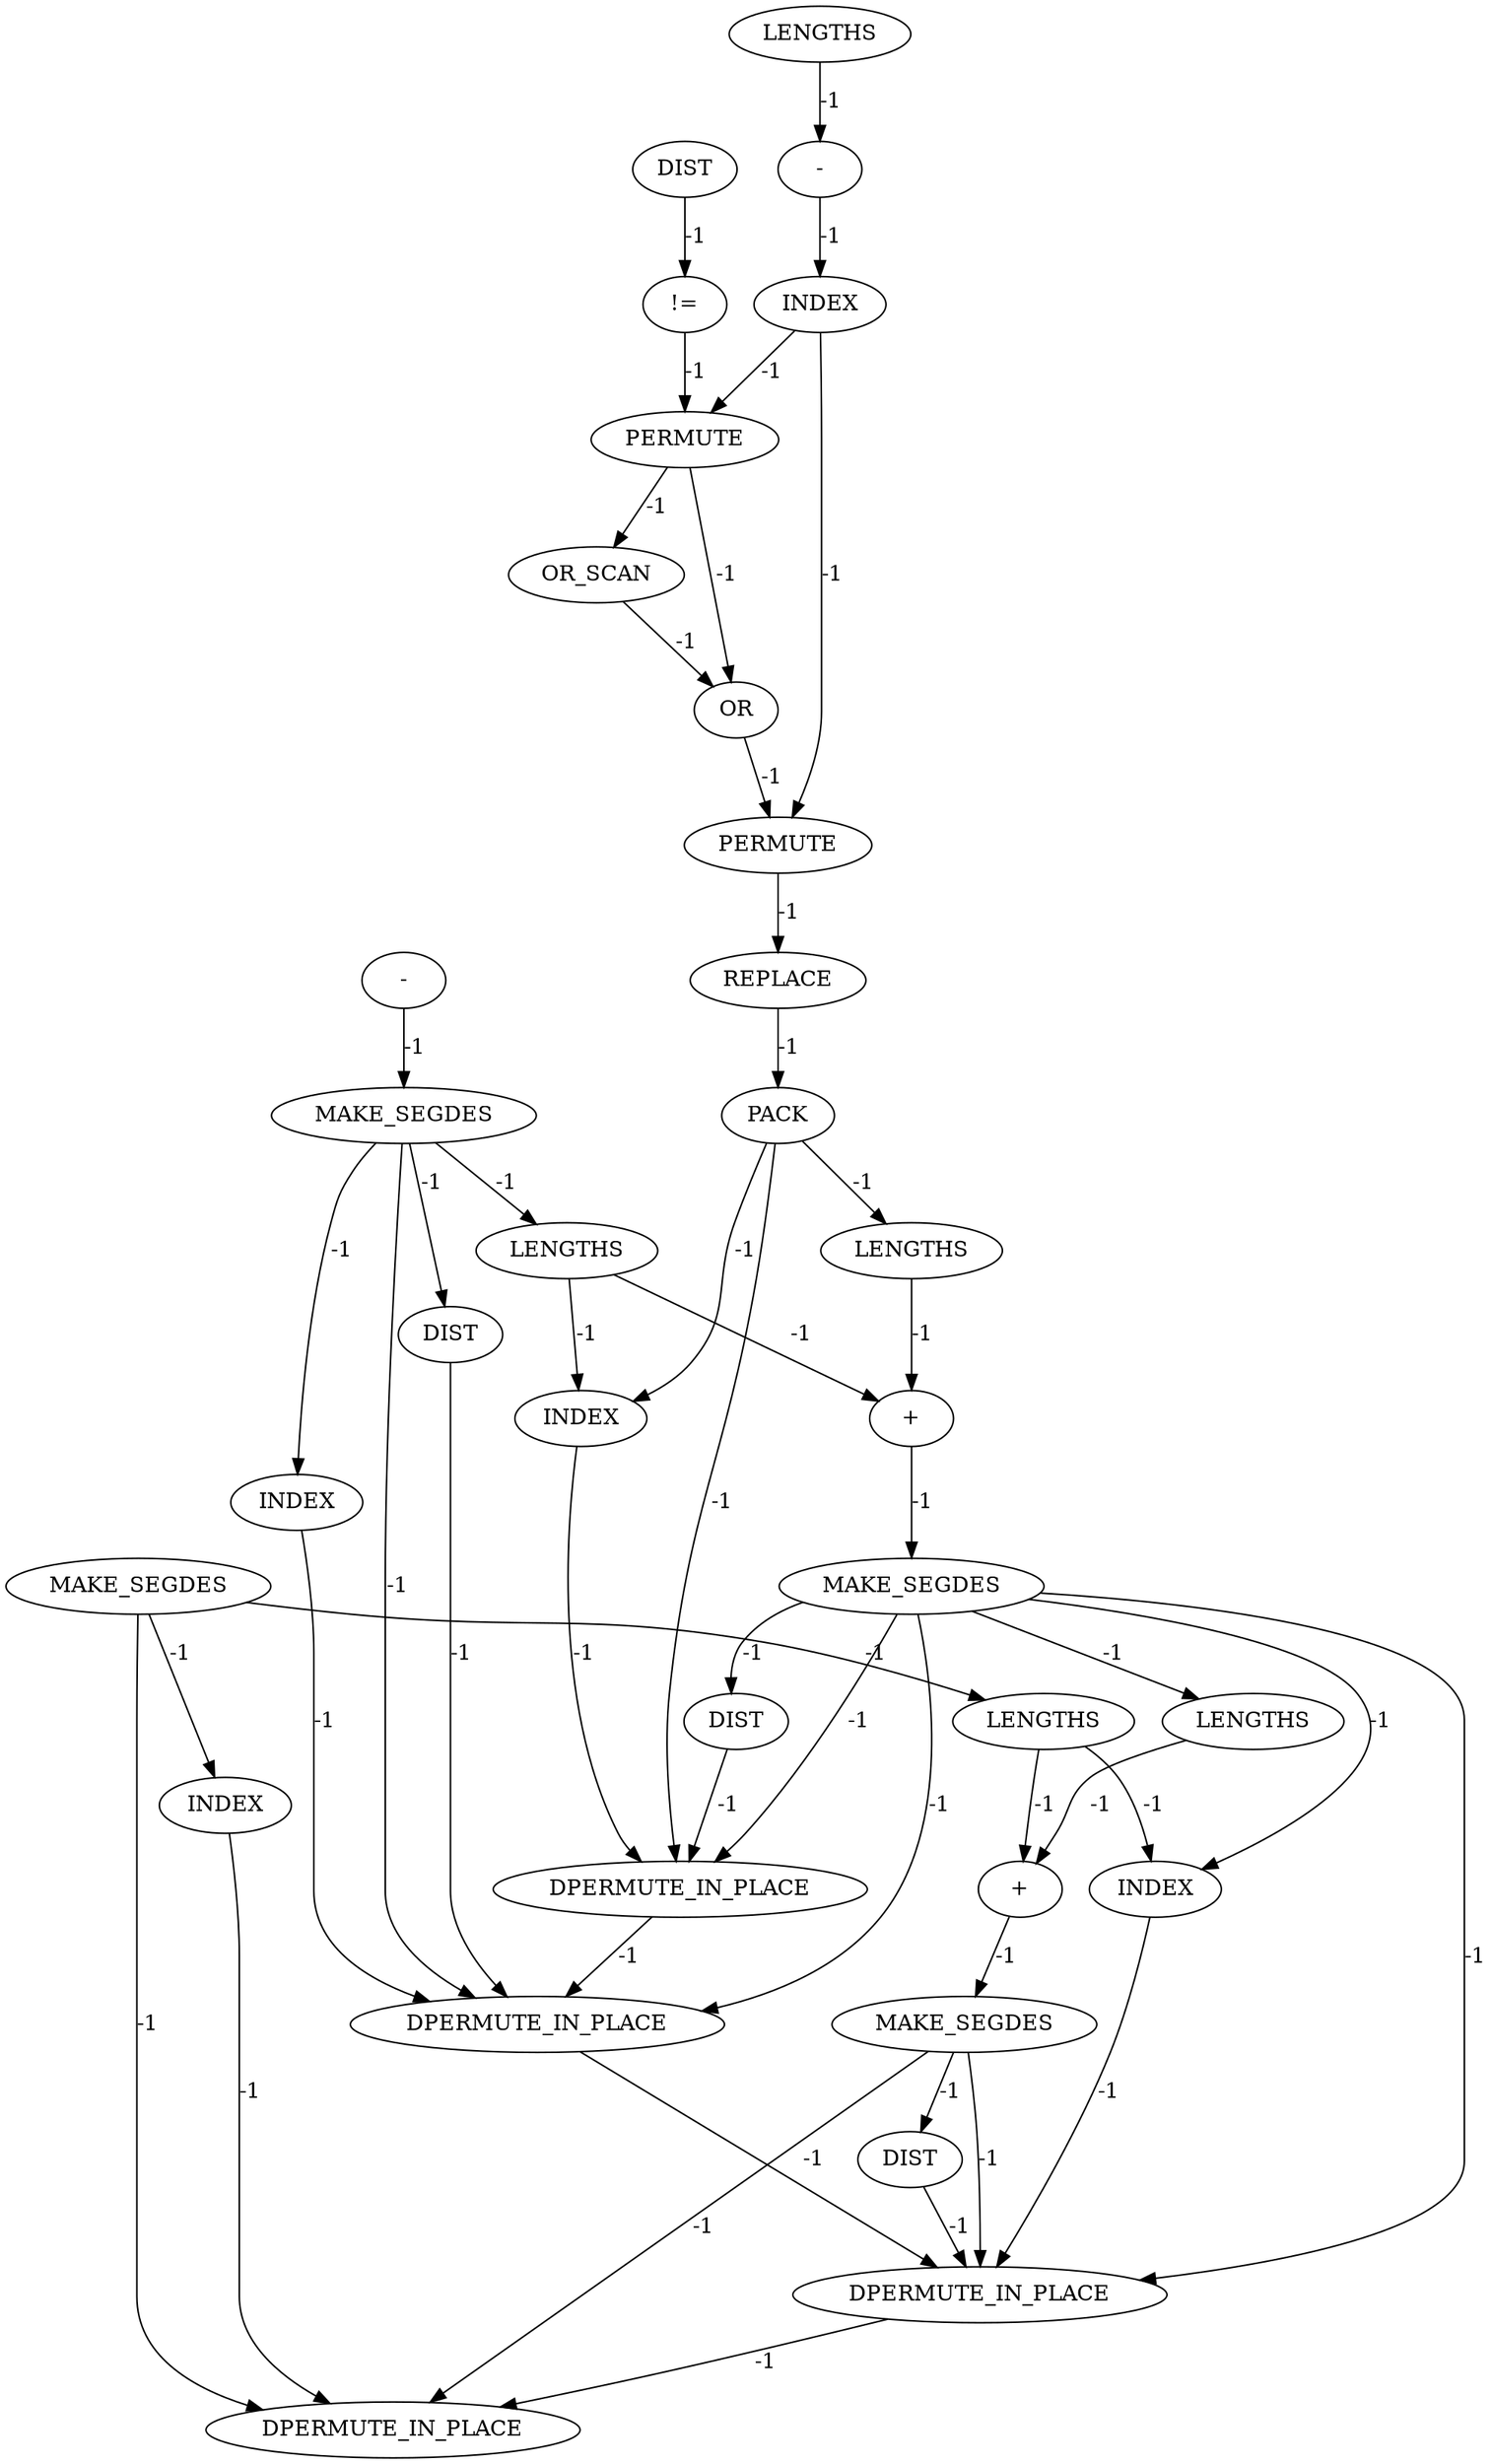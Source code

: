 digraph {
	maximal_independent_set_large_grid_INST_4944 [label=MAKE_SEGDES cost=0]
	maximal_independent_set_large_grid_INST_4817 [label="!=" cost=0]
	maximal_independent_set_large_grid_INST_4805 [label=DIST cost=0]
	maximal_independent_set_large_grid_INST_4799 [label=MAKE_SEGDES cost=0]
	maximal_independent_set_large_grid_INST_5016 [label=DIST cost=0]
	maximal_independent_set_large_grid_INST_4821 [label=LENGTHS cost=0]
	maximal_independent_set_large_grid_INST_4950 [label=DIST cost=0]
	maximal_independent_set_large_grid_INST_4939 [label="+" cost=0]
	maximal_independent_set_large_grid_INST_1201 [label=MAKE_SEGDES cost=0]
	maximal_independent_set_large_grid_INST_6011 [label=DPERMUTE_IN_PLACE cost=0]
	maximal_independent_set_large_grid_INST_4878 [label=PERMUTE cost=0]
	maximal_independent_set_large_grid_INST_4831 [label=INDEX cost=0]
	maximal_independent_set_large_grid_INST_4938 [label=LENGTHS cost=0]
	maximal_independent_set_large_grid_INST_4916 [label=INDEX cost=0]
	maximal_independent_set_large_grid_INST_6012 [label=DPERMUTE_IN_PLACE cost=0]
	maximal_independent_set_large_grid_INST_4814 [label=DIST cost=0]
	maximal_independent_set_large_grid_INST_4823 [label="-" cost=0]
	maximal_independent_set_large_grid_INST_6010 [label=DPERMUTE_IN_PLACE cost=0]
	maximal_independent_set_large_grid_INST_4887 [label=REPLACE cost=0]
	maximal_independent_set_large_grid_INST_5005 [label="+" cost=0]
	maximal_independent_set_large_grid_INST_4843 [label=OR_SCAN cost=0]
	maximal_independent_set_large_grid_INST_4982 [label=INDEX cost=0]
	maximal_independent_set_large_grid_INST_4928 [label=INDEX cost=0]
	maximal_independent_set_large_grid_INST_6009 [label=DPERMUTE_IN_PLACE cost=0]
	maximal_independent_set_large_grid_INST_5004 [label=LENGTHS cost=0]
	maximal_independent_set_large_grid_INST_4994 [label=INDEX cost=0]
	maximal_independent_set_large_grid_INST_4986 [label=LENGTHS cost=0]
	maximal_independent_set_large_grid_INST_4856 [label=OR cost=0]
	maximal_independent_set_large_grid_INST_4904 [label=PACK cost=0]
	maximal_independent_set_large_grid_INST_4839 [label=PERMUTE cost=0]
	maximal_independent_set_large_grid_INST_4920 [label=LENGTHS cost=0]
	maximal_independent_set_large_grid_INST_4798 [label="-" cost=0]
	maximal_independent_set_large_grid_INST_5010 [label=MAKE_SEGDES cost=0]
	maximal_independent_set_large_grid_INST_4944 -> maximal_independent_set_large_grid_INST_4950 [label=-1 cost=-1]
	maximal_independent_set_large_grid_INST_4944 -> maximal_independent_set_large_grid_INST_6009 [label=-1 cost=-1]
	maximal_independent_set_large_grid_INST_4944 -> maximal_independent_set_large_grid_INST_6010 [label=-1 cost=-1]
	maximal_independent_set_large_grid_INST_4944 -> maximal_independent_set_large_grid_INST_4994 [label=-1 cost=-1]
	maximal_independent_set_large_grid_INST_4944 -> maximal_independent_set_large_grid_INST_5004 [label=-1 cost=-1]
	maximal_independent_set_large_grid_INST_4944 -> maximal_independent_set_large_grid_INST_6011 [label=-1 cost=-1]
	maximal_independent_set_large_grid_INST_4817 -> maximal_independent_set_large_grid_INST_4839 [label=-1 cost=-1]
	maximal_independent_set_large_grid_INST_4805 -> maximal_independent_set_large_grid_INST_6010 [label=-1 cost=-1]
	maximal_independent_set_large_grid_INST_4799 -> maximal_independent_set_large_grid_INST_4805 [label=-1 cost=-1]
	maximal_independent_set_large_grid_INST_4799 -> maximal_independent_set_large_grid_INST_4916 [label=-1 cost=-1]
	maximal_independent_set_large_grid_INST_4799 -> maximal_independent_set_large_grid_INST_4920 [label=-1 cost=-1]
	maximal_independent_set_large_grid_INST_4799 -> maximal_independent_set_large_grid_INST_6010 [label=-1 cost=-1]
	maximal_independent_set_large_grid_INST_5016 -> maximal_independent_set_large_grid_INST_6011 [label=-1 cost=-1]
	maximal_independent_set_large_grid_INST_4821 -> maximal_independent_set_large_grid_INST_4823 [label=-1 cost=-1]
	maximal_independent_set_large_grid_INST_4950 -> maximal_independent_set_large_grid_INST_6009 [label=-1 cost=-1]
	maximal_independent_set_large_grid_INST_4939 -> maximal_independent_set_large_grid_INST_4944 [label=-1 cost=-1]
	maximal_independent_set_large_grid_INST_1201 -> maximal_independent_set_large_grid_INST_4982 [label=-1 cost=-1]
	maximal_independent_set_large_grid_INST_1201 -> maximal_independent_set_large_grid_INST_4986 [label=-1 cost=-1]
	maximal_independent_set_large_grid_INST_1201 -> maximal_independent_set_large_grid_INST_6012 [label=-1 cost=-1]
	maximal_independent_set_large_grid_INST_6011 -> maximal_independent_set_large_grid_INST_6012 [label=-1 cost=-1]
	maximal_independent_set_large_grid_INST_4878 -> maximal_independent_set_large_grid_INST_4887 [label=-1 cost=-1]
	maximal_independent_set_large_grid_INST_4831 -> maximal_independent_set_large_grid_INST_4839 [label=-1 cost=-1]
	maximal_independent_set_large_grid_INST_4831 -> maximal_independent_set_large_grid_INST_4878 [label=-1 cost=-1]
	maximal_independent_set_large_grid_INST_4938 -> maximal_independent_set_large_grid_INST_4939 [label=-1 cost=-1]
	maximal_independent_set_large_grid_INST_4916 -> maximal_independent_set_large_grid_INST_6010 [label=-1 cost=-1]
	maximal_independent_set_large_grid_INST_4814 -> maximal_independent_set_large_grid_INST_4817 [label=-1 cost=-1]
	maximal_independent_set_large_grid_INST_4823 -> maximal_independent_set_large_grid_INST_4831 [label=-1 cost=-1]
	maximal_independent_set_large_grid_INST_6010 -> maximal_independent_set_large_grid_INST_6011 [label=-1 cost=-1]
	maximal_independent_set_large_grid_INST_4887 -> maximal_independent_set_large_grid_INST_4904 [label=-1 cost=-1]
	maximal_independent_set_large_grid_INST_5005 -> maximal_independent_set_large_grid_INST_5010 [label=-1 cost=-1]
	maximal_independent_set_large_grid_INST_4843 -> maximal_independent_set_large_grid_INST_4856 [label=-1 cost=-1]
	maximal_independent_set_large_grid_INST_4982 -> maximal_independent_set_large_grid_INST_6012 [label=-1 cost=-1]
	maximal_independent_set_large_grid_INST_4928 -> maximal_independent_set_large_grid_INST_6009 [label=-1 cost=-1]
	maximal_independent_set_large_grid_INST_6009 -> maximal_independent_set_large_grid_INST_6010 [label=-1 cost=-1]
	maximal_independent_set_large_grid_INST_5004 -> maximal_independent_set_large_grid_INST_5005 [label=-1 cost=-1]
	maximal_independent_set_large_grid_INST_4994 -> maximal_independent_set_large_grid_INST_6011 [label=-1 cost=-1]
	maximal_independent_set_large_grid_INST_4986 -> maximal_independent_set_large_grid_INST_4994 [label=-1 cost=-1]
	maximal_independent_set_large_grid_INST_4986 -> maximal_independent_set_large_grid_INST_5005 [label=-1 cost=-1]
	maximal_independent_set_large_grid_INST_4856 -> maximal_independent_set_large_grid_INST_4878 [label=-1 cost=-1]
	maximal_independent_set_large_grid_INST_4904 -> maximal_independent_set_large_grid_INST_4928 [label=-1 cost=-1]
	maximal_independent_set_large_grid_INST_4904 -> maximal_independent_set_large_grid_INST_4938 [label=-1 cost=-1]
	maximal_independent_set_large_grid_INST_4904 -> maximal_independent_set_large_grid_INST_6009 [label=-1 cost=-1]
	maximal_independent_set_large_grid_INST_4839 -> maximal_independent_set_large_grid_INST_4843 [label=-1 cost=-1]
	maximal_independent_set_large_grid_INST_4839 -> maximal_independent_set_large_grid_INST_4856 [label=-1 cost=-1]
	maximal_independent_set_large_grid_INST_4920 -> maximal_independent_set_large_grid_INST_4928 [label=-1 cost=-1]
	maximal_independent_set_large_grid_INST_4920 -> maximal_independent_set_large_grid_INST_4939 [label=-1 cost=-1]
	maximal_independent_set_large_grid_INST_4798 -> maximal_independent_set_large_grid_INST_4799 [label=-1 cost=-1]
	maximal_independent_set_large_grid_INST_5010 -> maximal_independent_set_large_grid_INST_5016 [label=-1 cost=-1]
	maximal_independent_set_large_grid_INST_5010 -> maximal_independent_set_large_grid_INST_6011 [label=-1 cost=-1]
	maximal_independent_set_large_grid_INST_5010 -> maximal_independent_set_large_grid_INST_6012 [label=-1 cost=-1]
}
